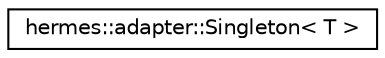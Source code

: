 digraph "Graphical Class Hierarchy"
{
 // LATEX_PDF_SIZE
  edge [fontname="Helvetica",fontsize="10",labelfontname="Helvetica",labelfontsize="10"];
  node [fontname="Helvetica",fontsize="10",shape=record];
  rankdir="LR";
  Node0 [label="hermes::adapter::Singleton\< T \>",height=0.2,width=0.4,color="black", fillcolor="white", style="filled",URL="$classhermes_1_1adapter_1_1_singleton.html",tooltip=" "];
}
